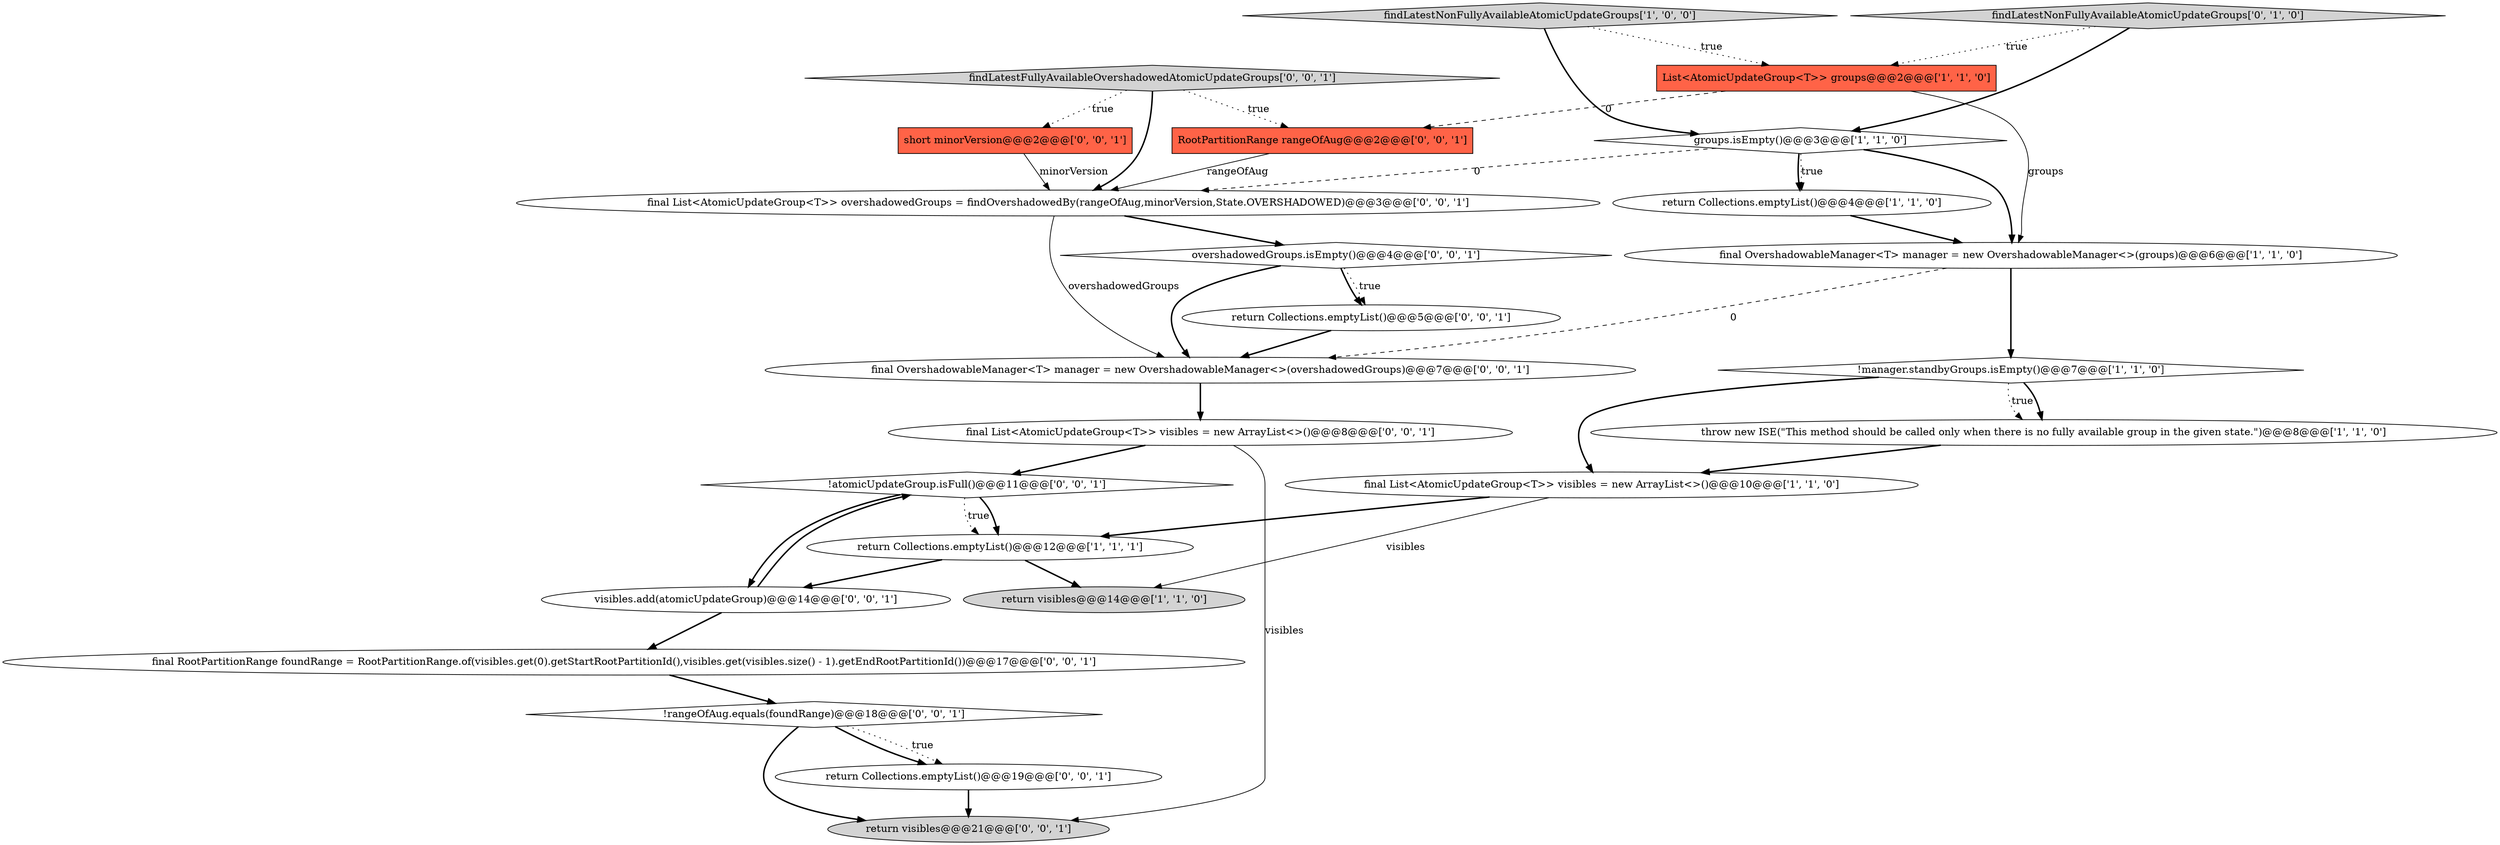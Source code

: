 digraph {
18 [style = filled, label = "!atomicUpdateGroup.isFull()@@@11@@@['0', '0', '1']", fillcolor = white, shape = diamond image = "AAA0AAABBB3BBB"];
9 [style = filled, label = "findLatestNonFullyAvailableAtomicUpdateGroups['1', '0', '0']", fillcolor = lightgray, shape = diamond image = "AAA0AAABBB1BBB"];
12 [style = filled, label = "visibles.add(atomicUpdateGroup)@@@14@@@['0', '0', '1']", fillcolor = white, shape = ellipse image = "AAA0AAABBB3BBB"];
5 [style = filled, label = "return Collections.emptyList()@@@4@@@['1', '1', '0']", fillcolor = white, shape = ellipse image = "AAA0AAABBB1BBB"];
14 [style = filled, label = "!rangeOfAug.equals(foundRange)@@@18@@@['0', '0', '1']", fillcolor = white, shape = diamond image = "AAA0AAABBB3BBB"];
19 [style = filled, label = "final OvershadowableManager<T> manager = new OvershadowableManager<>(overshadowedGroups)@@@7@@@['0', '0', '1']", fillcolor = white, shape = ellipse image = "AAA0AAABBB3BBB"];
4 [style = filled, label = "!manager.standbyGroups.isEmpty()@@@7@@@['1', '1', '0']", fillcolor = white, shape = diamond image = "AAA0AAABBB1BBB"];
3 [style = filled, label = "final OvershadowableManager<T> manager = new OvershadowableManager<>(groups)@@@6@@@['1', '1', '0']", fillcolor = white, shape = ellipse image = "AAA0AAABBB1BBB"];
11 [style = filled, label = "return visibles@@@21@@@['0', '0', '1']", fillcolor = lightgray, shape = ellipse image = "AAA0AAABBB3BBB"];
23 [style = filled, label = "overshadowedGroups.isEmpty()@@@4@@@['0', '0', '1']", fillcolor = white, shape = diamond image = "AAA0AAABBB3BBB"];
7 [style = filled, label = "final List<AtomicUpdateGroup<T>> visibles = new ArrayList<>()@@@10@@@['1', '1', '0']", fillcolor = white, shape = ellipse image = "AAA0AAABBB1BBB"];
6 [style = filled, label = "groups.isEmpty()@@@3@@@['1', '1', '0']", fillcolor = white, shape = diamond image = "AAA0AAABBB1BBB"];
0 [style = filled, label = "List<AtomicUpdateGroup<T>> groups@@@2@@@['1', '1', '0']", fillcolor = tomato, shape = box image = "AAA0AAABBB1BBB"];
8 [style = filled, label = "throw new ISE(\"This method should be called only when there is no fully available group in the given state.\")@@@8@@@['1', '1', '0']", fillcolor = white, shape = ellipse image = "AAA0AAABBB1BBB"];
21 [style = filled, label = "final RootPartitionRange foundRange = RootPartitionRange.of(visibles.get(0).getStartRootPartitionId(),visibles.get(visibles.size() - 1).getEndRootPartitionId())@@@17@@@['0', '0', '1']", fillcolor = white, shape = ellipse image = "AAA0AAABBB3BBB"];
16 [style = filled, label = "return Collections.emptyList()@@@19@@@['0', '0', '1']", fillcolor = white, shape = ellipse image = "AAA0AAABBB3BBB"];
13 [style = filled, label = "findLatestFullyAvailableOvershadowedAtomicUpdateGroups['0', '0', '1']", fillcolor = lightgray, shape = diamond image = "AAA0AAABBB3BBB"];
10 [style = filled, label = "findLatestNonFullyAvailableAtomicUpdateGroups['0', '1', '0']", fillcolor = lightgray, shape = diamond image = "AAA0AAABBB2BBB"];
15 [style = filled, label = "return Collections.emptyList()@@@5@@@['0', '0', '1']", fillcolor = white, shape = ellipse image = "AAA0AAABBB3BBB"];
1 [style = filled, label = "return Collections.emptyList()@@@12@@@['1', '1', '1']", fillcolor = white, shape = ellipse image = "AAA0AAABBB1BBB"];
20 [style = filled, label = "short minorVersion@@@2@@@['0', '0', '1']", fillcolor = tomato, shape = box image = "AAA0AAABBB3BBB"];
17 [style = filled, label = "final List<AtomicUpdateGroup<T>> overshadowedGroups = findOvershadowedBy(rangeOfAug,minorVersion,State.OVERSHADOWED)@@@3@@@['0', '0', '1']", fillcolor = white, shape = ellipse image = "AAA0AAABBB3BBB"];
22 [style = filled, label = "RootPartitionRange rangeOfAug@@@2@@@['0', '0', '1']", fillcolor = tomato, shape = box image = "AAA0AAABBB3BBB"];
2 [style = filled, label = "return visibles@@@14@@@['1', '1', '0']", fillcolor = lightgray, shape = ellipse image = "AAA0AAABBB1BBB"];
24 [style = filled, label = "final List<AtomicUpdateGroup<T>> visibles = new ArrayList<>()@@@8@@@['0', '0', '1']", fillcolor = white, shape = ellipse image = "AAA0AAABBB3BBB"];
5->3 [style = bold, label=""];
14->16 [style = bold, label=""];
6->3 [style = bold, label=""];
7->2 [style = solid, label="visibles"];
9->0 [style = dotted, label="true"];
7->1 [style = bold, label=""];
16->11 [style = bold, label=""];
12->21 [style = bold, label=""];
13->20 [style = dotted, label="true"];
18->1 [style = dotted, label="true"];
23->15 [style = bold, label=""];
18->12 [style = bold, label=""];
4->8 [style = dotted, label="true"];
6->17 [style = dashed, label="0"];
15->19 [style = bold, label=""];
17->19 [style = solid, label="overshadowedGroups"];
3->4 [style = bold, label=""];
10->6 [style = bold, label=""];
17->23 [style = bold, label=""];
24->18 [style = bold, label=""];
4->7 [style = bold, label=""];
0->22 [style = dashed, label="0"];
8->7 [style = bold, label=""];
9->6 [style = bold, label=""];
22->17 [style = solid, label="rangeOfAug"];
19->24 [style = bold, label=""];
3->19 [style = dashed, label="0"];
14->16 [style = dotted, label="true"];
0->3 [style = solid, label="groups"];
6->5 [style = bold, label=""];
13->17 [style = bold, label=""];
13->22 [style = dotted, label="true"];
18->1 [style = bold, label=""];
23->19 [style = bold, label=""];
20->17 [style = solid, label="minorVersion"];
12->18 [style = bold, label=""];
1->12 [style = bold, label=""];
10->0 [style = dotted, label="true"];
4->8 [style = bold, label=""];
23->15 [style = dotted, label="true"];
1->2 [style = bold, label=""];
14->11 [style = bold, label=""];
24->11 [style = solid, label="visibles"];
6->5 [style = dotted, label="true"];
21->14 [style = bold, label=""];
}
